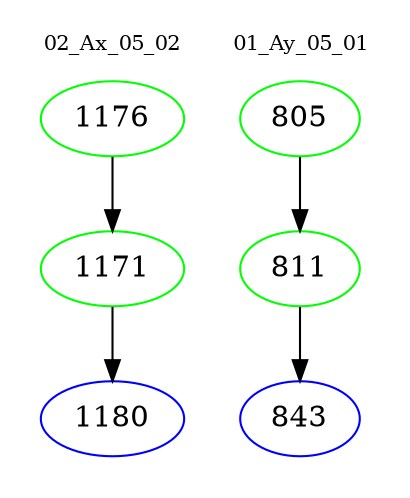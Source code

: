 digraph{
subgraph cluster_0 {
color = white
label = "02_Ax_05_02";
fontsize=10;
T0_1176 [label="1176", color="green"]
T0_1176 -> T0_1171 [color="black"]
T0_1171 [label="1171", color="green"]
T0_1171 -> T0_1180 [color="black"]
T0_1180 [label="1180", color="blue"]
}
subgraph cluster_1 {
color = white
label = "01_Ay_05_01";
fontsize=10;
T1_805 [label="805", color="green"]
T1_805 -> T1_811 [color="black"]
T1_811 [label="811", color="green"]
T1_811 -> T1_843 [color="black"]
T1_843 [label="843", color="blue"]
}
}
